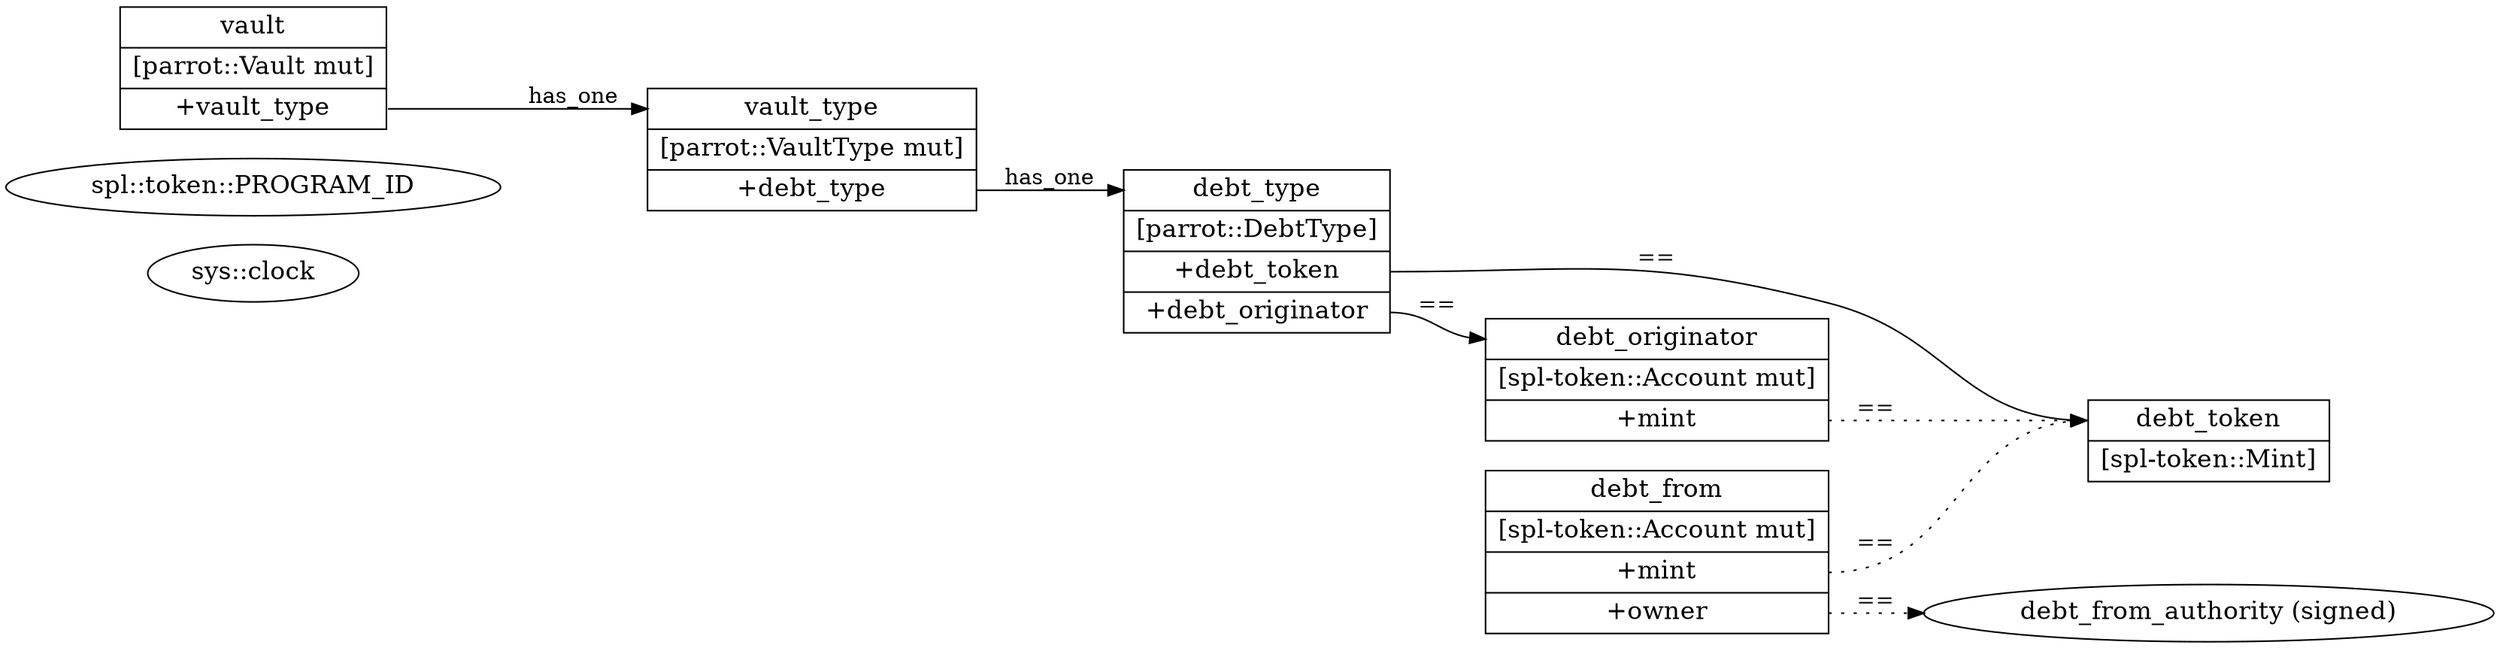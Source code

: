 digraph parrot_accounts{
    graph [rankdir = "LR"];
    node [fontsize = "16"shape = "ellipse"];
    edge [];


// --accounts

    "sys::clock" [
    ]

    "spl::token::PROGRAM_ID" [
    ]

    "vault" [
        label = "<f0> vault |
        [parrot::Vault mut] |
        <vault_type> +vault_type
        "
        shape = "record"
    ]

    "vault_type" [
        label = "<f0> vault_type |
        [parrot::VaultType mut] |
        <debt_type> +debt_type
        "
        shape = "record"
    ]

    "debt_type" [
        label = "
        <f0> debt_type |
        [parrot::DebtType] |
        <debt_token> +debt_token |
        <debt_originator> +debt_originator
        "
        shape = "record"
    ]

    "debt_token" [
        label = "<f0> debt_token |
        [spl-token::Mint]"
        shape = "record"
    ]

    "debt_from" [
        label = "<f0> debt_from|
        [spl-token::Account mut]|
        <mint>+mint|
        <owner>+owner
        ",
        shape = "record"
    ]

    "debt_from_authority" [
        label = "debt_from_authority (signed)"
    ]

    "debt_originator" [
        label = "<f0> debt_originator|
        [spl-token::Account mut]|
        <mint>+mint
        ",
        shape = "record"
    ]


    debt_type:debt_token -> debt_token:f0 [label="=="]
    debt_type:debt_originator -> debt_originator:f0 [label="=="]

    debt_from:owner -> debt_from_authority [style="dotted" label="=="]
    debt_from:mint -> debt_token:f0 [style="dotted" label="=="]

    debt_originator:mint -> debt_token:f0 [style="dotted" label="=="]


    // --account relations


    // vault_type:collateral_token -> collateral_token:f0 [label="=="];

    vault:vault_type -> vault_type:f0 [label="has_one"];
    vault_type:debt_type -> debt_type:f0 [label="has_one"];

}